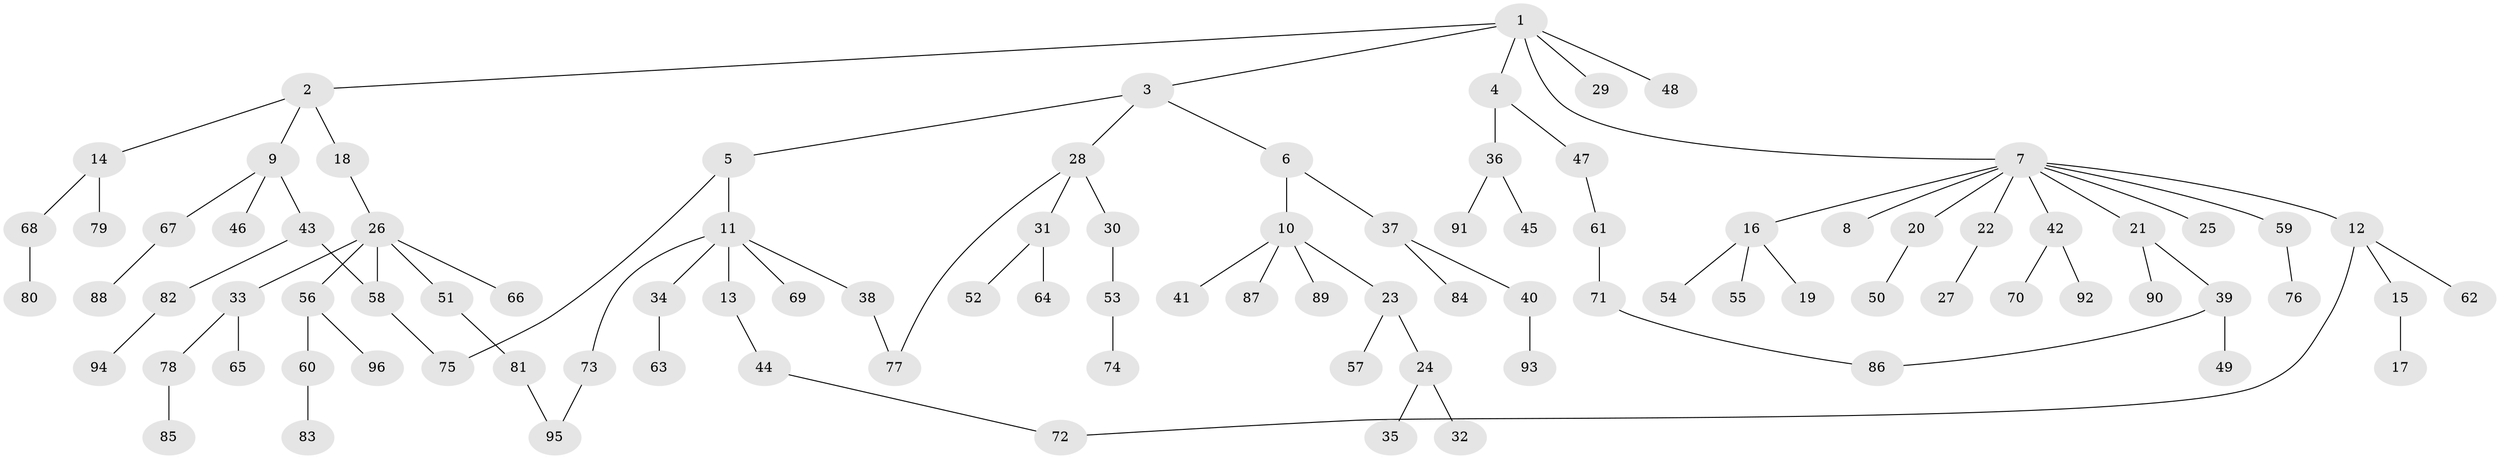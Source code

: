// coarse degree distribution, {8: 0.015873015873015872, 4: 0.09523809523809523, 3: 0.06349206349206349, 11: 0.015873015873015872, 1: 0.5238095238095238, 6: 0.015873015873015872, 2: 0.23809523809523808, 7: 0.015873015873015872, 5: 0.015873015873015872}
// Generated by graph-tools (version 1.1) at 2025/23/03/03/25 07:23:33]
// undirected, 96 vertices, 101 edges
graph export_dot {
graph [start="1"]
  node [color=gray90,style=filled];
  1;
  2;
  3;
  4;
  5;
  6;
  7;
  8;
  9;
  10;
  11;
  12;
  13;
  14;
  15;
  16;
  17;
  18;
  19;
  20;
  21;
  22;
  23;
  24;
  25;
  26;
  27;
  28;
  29;
  30;
  31;
  32;
  33;
  34;
  35;
  36;
  37;
  38;
  39;
  40;
  41;
  42;
  43;
  44;
  45;
  46;
  47;
  48;
  49;
  50;
  51;
  52;
  53;
  54;
  55;
  56;
  57;
  58;
  59;
  60;
  61;
  62;
  63;
  64;
  65;
  66;
  67;
  68;
  69;
  70;
  71;
  72;
  73;
  74;
  75;
  76;
  77;
  78;
  79;
  80;
  81;
  82;
  83;
  84;
  85;
  86;
  87;
  88;
  89;
  90;
  91;
  92;
  93;
  94;
  95;
  96;
  1 -- 2;
  1 -- 3;
  1 -- 4;
  1 -- 7;
  1 -- 29;
  1 -- 48;
  2 -- 9;
  2 -- 14;
  2 -- 18;
  3 -- 5;
  3 -- 6;
  3 -- 28;
  4 -- 36;
  4 -- 47;
  5 -- 11;
  5 -- 75;
  6 -- 10;
  6 -- 37;
  7 -- 8;
  7 -- 12;
  7 -- 16;
  7 -- 20;
  7 -- 21;
  7 -- 22;
  7 -- 25;
  7 -- 42;
  7 -- 59;
  9 -- 43;
  9 -- 46;
  9 -- 67;
  10 -- 23;
  10 -- 41;
  10 -- 87;
  10 -- 89;
  11 -- 13;
  11 -- 34;
  11 -- 38;
  11 -- 69;
  11 -- 73;
  12 -- 15;
  12 -- 62;
  12 -- 72;
  13 -- 44;
  14 -- 68;
  14 -- 79;
  15 -- 17;
  16 -- 19;
  16 -- 54;
  16 -- 55;
  18 -- 26;
  20 -- 50;
  21 -- 39;
  21 -- 90;
  22 -- 27;
  23 -- 24;
  23 -- 57;
  24 -- 32;
  24 -- 35;
  26 -- 33;
  26 -- 51;
  26 -- 56;
  26 -- 66;
  26 -- 58;
  28 -- 30;
  28 -- 31;
  28 -- 77;
  30 -- 53;
  31 -- 52;
  31 -- 64;
  33 -- 65;
  33 -- 78;
  34 -- 63;
  36 -- 45;
  36 -- 91;
  37 -- 40;
  37 -- 84;
  38 -- 77;
  39 -- 49;
  39 -- 86;
  40 -- 93;
  42 -- 70;
  42 -- 92;
  43 -- 58;
  43 -- 82;
  44 -- 72;
  47 -- 61;
  51 -- 81;
  53 -- 74;
  56 -- 60;
  56 -- 96;
  58 -- 75;
  59 -- 76;
  60 -- 83;
  61 -- 71;
  67 -- 88;
  68 -- 80;
  71 -- 86;
  73 -- 95;
  78 -- 85;
  81 -- 95;
  82 -- 94;
}
